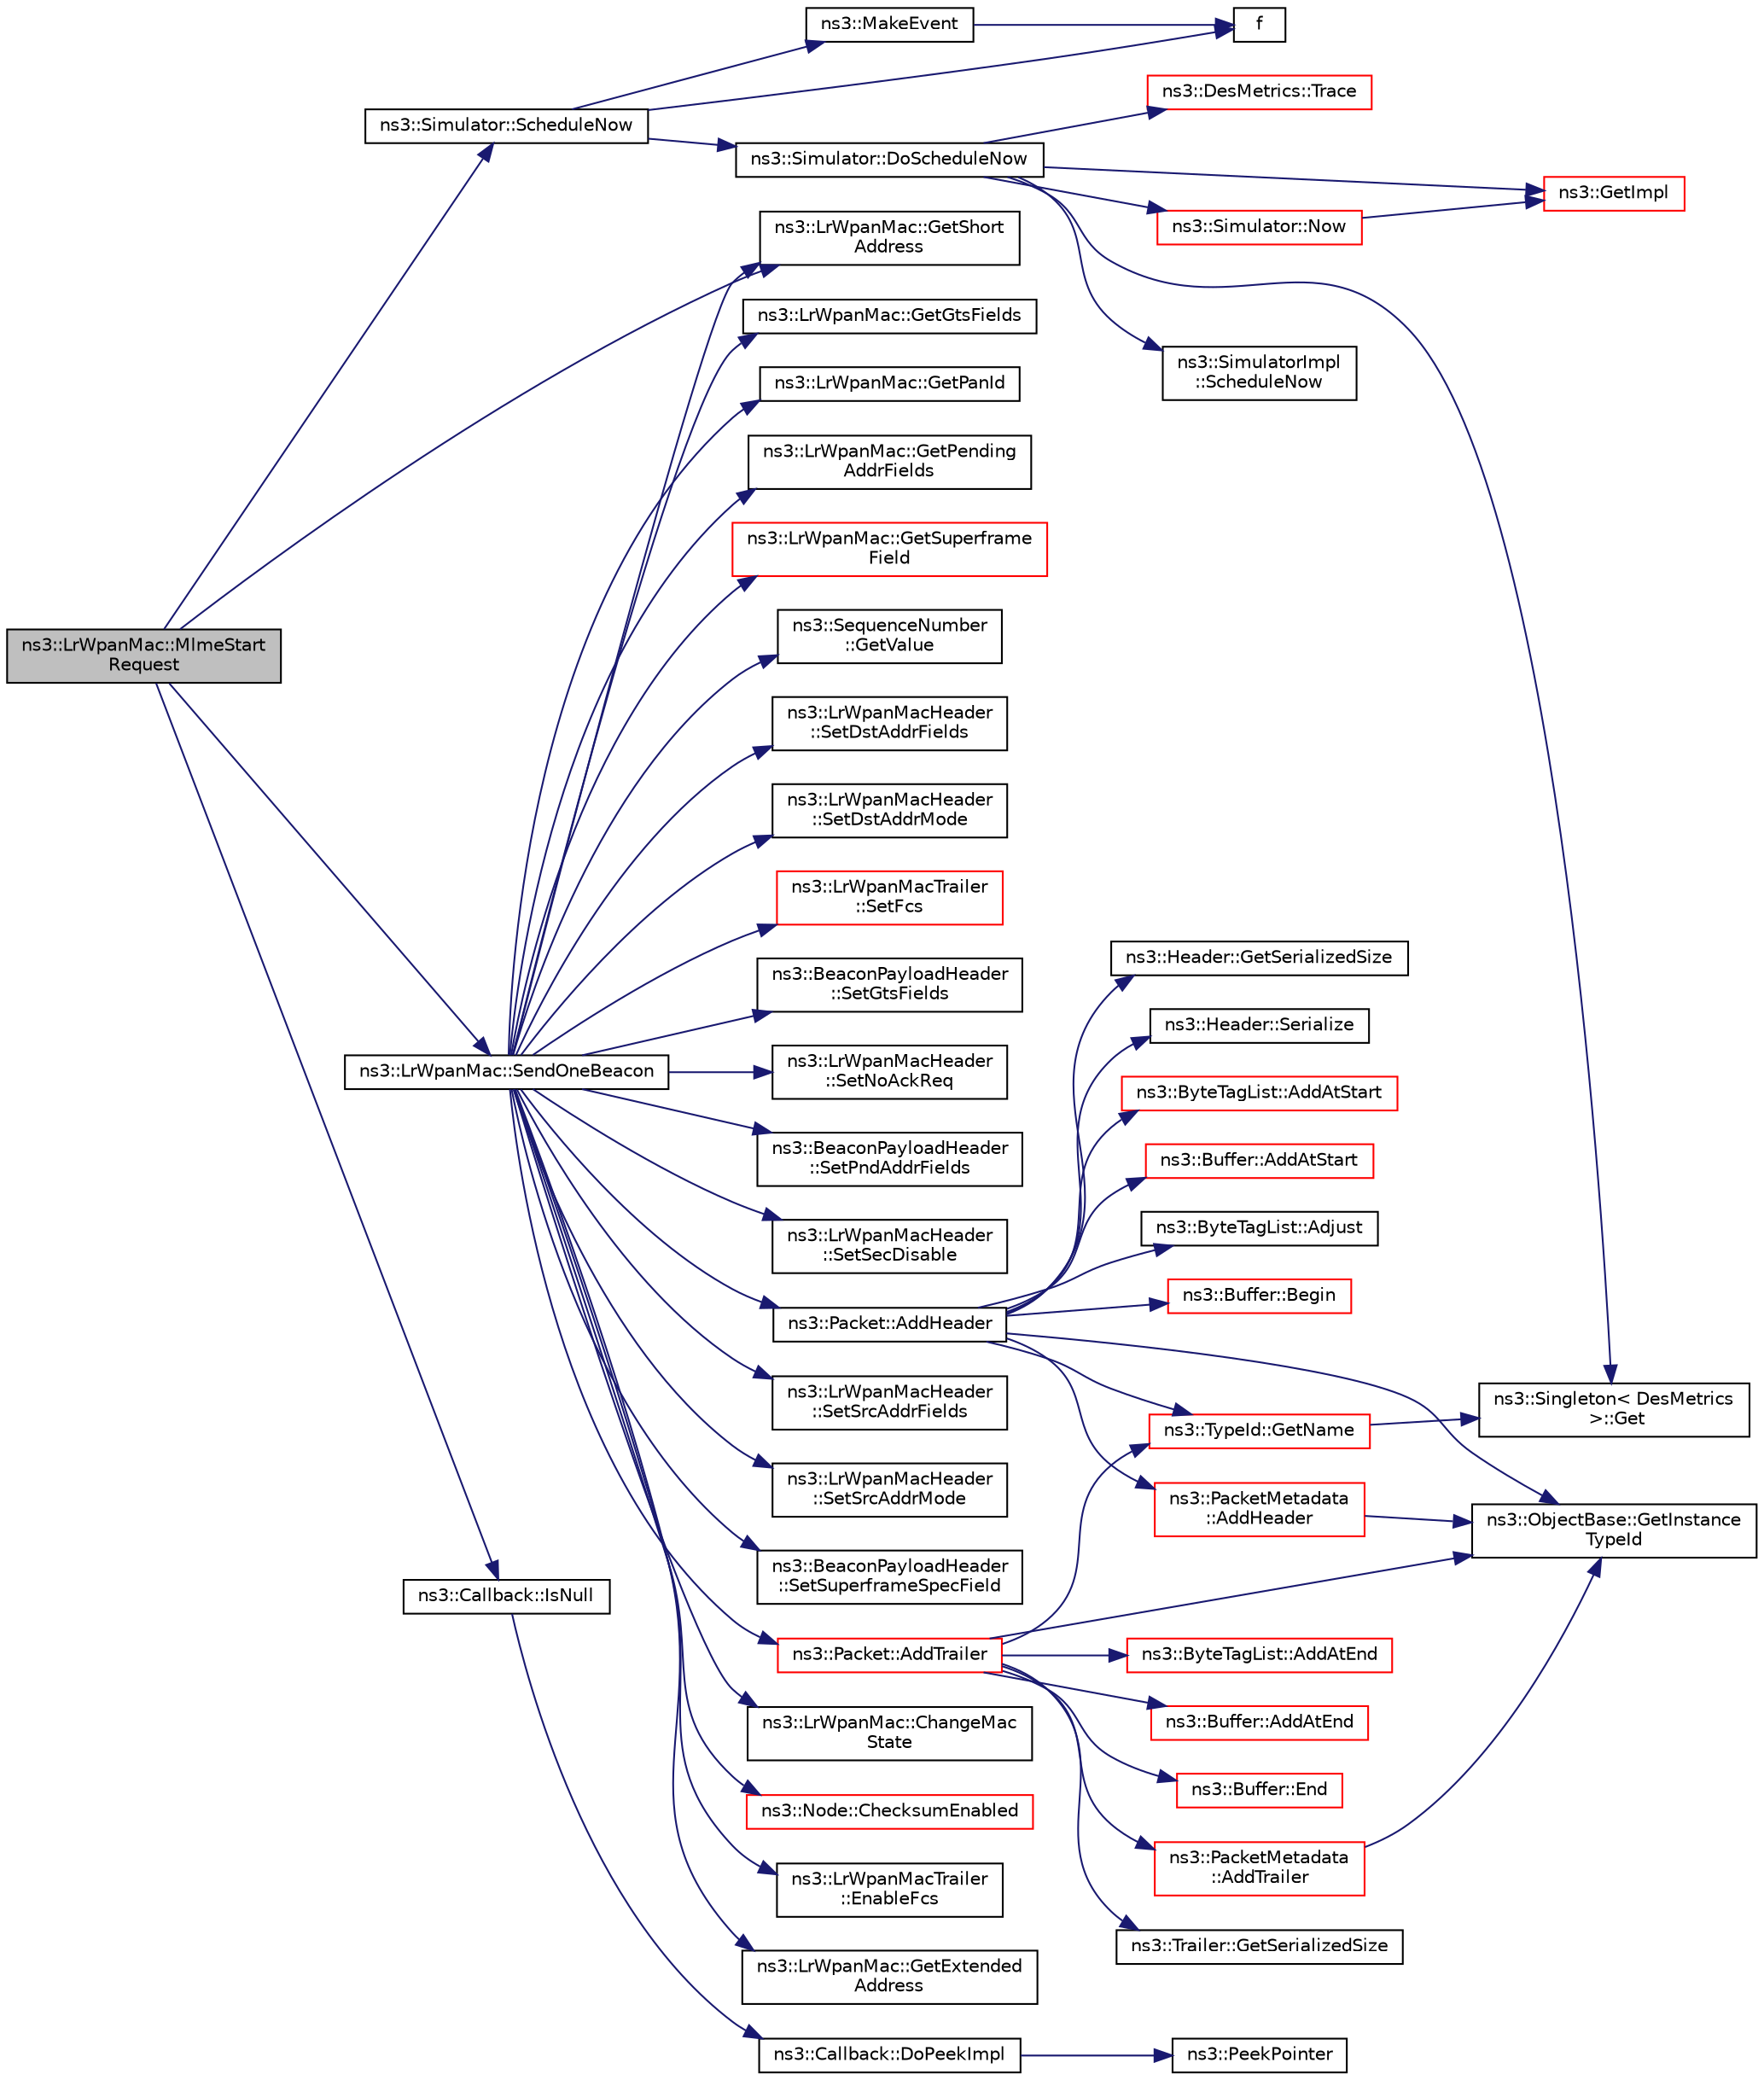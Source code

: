 digraph "ns3::LrWpanMac::MlmeStartRequest"
{
 // LATEX_PDF_SIZE
  edge [fontname="Helvetica",fontsize="10",labelfontname="Helvetica",labelfontsize="10"];
  node [fontname="Helvetica",fontsize="10",shape=record];
  rankdir="LR";
  Node1 [label="ns3::LrWpanMac::MlmeStart\lRequest",height=0.2,width=0.4,color="black", fillcolor="grey75", style="filled", fontcolor="black",tooltip="IEEE 802.15.4-2006, section 7.1.14.1 MLME-START.request Request to allow a PAN coordinator to initiat..."];
  Node1 -> Node2 [color="midnightblue",fontsize="10",style="solid",fontname="Helvetica"];
  Node2 [label="ns3::LrWpanMac::GetShort\lAddress",height=0.2,width=0.4,color="black", fillcolor="white", style="filled",URL="$classns3_1_1_lr_wpan_mac.html#a095fa434b0cebab3255d48bbda7136a3",tooltip="Get the short address of this MAC."];
  Node1 -> Node3 [color="midnightblue",fontsize="10",style="solid",fontname="Helvetica"];
  Node3 [label="ns3::Callback::IsNull",height=0.2,width=0.4,color="black", fillcolor="white", style="filled",URL="$classns3_1_1_callback.html#a42eb007ca42c35b96daa497d6d42d5f2",tooltip="Check for null implementation."];
  Node3 -> Node4 [color="midnightblue",fontsize="10",style="solid",fontname="Helvetica"];
  Node4 [label="ns3::Callback::DoPeekImpl",height=0.2,width=0.4,color="black", fillcolor="white", style="filled",URL="$classns3_1_1_callback.html#a82de10d58e899c61aec3867f9b1f2f33",tooltip=" "];
  Node4 -> Node5 [color="midnightblue",fontsize="10",style="solid",fontname="Helvetica"];
  Node5 [label="ns3::PeekPointer",height=0.2,width=0.4,color="black", fillcolor="white", style="filled",URL="$namespacens3.html#af2a7557fe9afdd98d8f6f8f6e412cf5a",tooltip=" "];
  Node1 -> Node6 [color="midnightblue",fontsize="10",style="solid",fontname="Helvetica"];
  Node6 [label="ns3::Simulator::ScheduleNow",height=0.2,width=0.4,color="black", fillcolor="white", style="filled",URL="$classns3_1_1_simulator.html#ab8a8b58feaa12f531175df5fd355c362",tooltip="Schedule an event to expire Now."];
  Node6 -> Node7 [color="midnightblue",fontsize="10",style="solid",fontname="Helvetica"];
  Node7 [label="ns3::Simulator::DoScheduleNow",height=0.2,width=0.4,color="black", fillcolor="white", style="filled",URL="$classns3_1_1_simulator.html#a9377ee62d67f7923318c4313a3b285f8",tooltip="Implementation of the various ScheduleNow methods."];
  Node7 -> Node8 [color="midnightblue",fontsize="10",style="solid",fontname="Helvetica"];
  Node8 [label="ns3::Singleton\< DesMetrics\l \>::Get",height=0.2,width=0.4,color="black", fillcolor="white", style="filled",URL="$classns3_1_1_singleton.html#a80a2cd3c25a27ea72add7a9f7a141ffa",tooltip="Get a pointer to the singleton instance."];
  Node7 -> Node9 [color="midnightblue",fontsize="10",style="solid",fontname="Helvetica"];
  Node9 [label="ns3::GetImpl",height=0.2,width=0.4,color="red", fillcolor="white", style="filled",URL="$group__simulator.html#ga42eb4eddad41528d4d99794a3dae3fd0",tooltip="Get the SimulatorImpl singleton."];
  Node7 -> Node45 [color="midnightblue",fontsize="10",style="solid",fontname="Helvetica"];
  Node45 [label="ns3::Simulator::Now",height=0.2,width=0.4,color="red", fillcolor="white", style="filled",URL="$classns3_1_1_simulator.html#ac3178fa975b419f7875e7105be122800",tooltip="Return the current simulation virtual time."];
  Node45 -> Node9 [color="midnightblue",fontsize="10",style="solid",fontname="Helvetica"];
  Node7 -> Node59 [color="midnightblue",fontsize="10",style="solid",fontname="Helvetica"];
  Node59 [label="ns3::SimulatorImpl\l::ScheduleNow",height=0.2,width=0.4,color="black", fillcolor="white", style="filled",URL="$classns3_1_1_simulator_impl.html#a9889e663af5245c5624c35611a9db948",tooltip="Schedule an event to run at the current virtual time."];
  Node7 -> Node60 [color="midnightblue",fontsize="10",style="solid",fontname="Helvetica"];
  Node60 [label="ns3::DesMetrics::Trace",height=0.2,width=0.4,color="red", fillcolor="white", style="filled",URL="$classns3_1_1_des_metrics.html#ab7c6c097412d0398affbc9f8d2643160",tooltip="Trace an event to self at the time it is scheduled."];
  Node6 -> Node67 [color="midnightblue",fontsize="10",style="solid",fontname="Helvetica"];
  Node67 [label="f",height=0.2,width=0.4,color="black", fillcolor="white", style="filled",URL="$80211b_8c.html#ae7ffc1a8f84fa47a0812b2f2b9627132",tooltip=" "];
  Node6 -> Node68 [color="midnightblue",fontsize="10",style="solid",fontname="Helvetica"];
  Node68 [label="ns3::MakeEvent",height=0.2,width=0.4,color="black", fillcolor="white", style="filled",URL="$group__makeeventfnptr.html#ga289a28a2497c18a9bd299e5e2014094b",tooltip="Make an EventImpl from a function pointer taking varying numbers of arguments."];
  Node68 -> Node67 [color="midnightblue",fontsize="10",style="solid",fontname="Helvetica"];
  Node1 -> Node69 [color="midnightblue",fontsize="10",style="solid",fontname="Helvetica"];
  Node69 [label="ns3::LrWpanMac::SendOneBeacon",height=0.2,width=0.4,color="black", fillcolor="white", style="filled",URL="$classns3_1_1_lr_wpan_mac.html#a1e33a2a8f1614f73cfa1ef2632a69bc3",tooltip="Called to send a single beacon frame."];
  Node69 -> Node70 [color="midnightblue",fontsize="10",style="solid",fontname="Helvetica"];
  Node70 [label="ns3::Packet::AddHeader",height=0.2,width=0.4,color="black", fillcolor="white", style="filled",URL="$classns3_1_1_packet.html#a465108c595a0bc592095cbcab1832ed8",tooltip="Add header to this packet."];
  Node70 -> Node71 [color="midnightblue",fontsize="10",style="solid",fontname="Helvetica"];
  Node71 [label="ns3::ByteTagList::AddAtStart",height=0.2,width=0.4,color="red", fillcolor="white", style="filled",URL="$classns3_1_1_byte_tag_list.html#acb4563fbe4299c55af41ba7a166b71d5",tooltip="Make sure that all offsets are bigger than prependOffset which represents the location where new byte..."];
  Node70 -> Node77 [color="midnightblue",fontsize="10",style="solid",fontname="Helvetica"];
  Node77 [label="ns3::Buffer::AddAtStart",height=0.2,width=0.4,color="red", fillcolor="white", style="filled",URL="$classns3_1_1_buffer.html#a8abd8164c3671d3dadc98fc66fade7b1",tooltip=" "];
  Node70 -> Node87 [color="midnightblue",fontsize="10",style="solid",fontname="Helvetica"];
  Node87 [label="ns3::PacketMetadata\l::AddHeader",height=0.2,width=0.4,color="red", fillcolor="white", style="filled",URL="$classns3_1_1_packet_metadata.html#abdce736c4c5f647242f0808c0d2f9249",tooltip="Add an header."];
  Node87 -> Node22 [color="midnightblue",fontsize="10",style="solid",fontname="Helvetica"];
  Node22 [label="ns3::ObjectBase::GetInstance\lTypeId",height=0.2,width=0.4,color="black", fillcolor="white", style="filled",URL="$classns3_1_1_object_base.html#abe5b43a6f5b99a92a4c3122db31f06fb",tooltip="Get the most derived TypeId for this Object."];
  Node70 -> Node105 [color="midnightblue",fontsize="10",style="solid",fontname="Helvetica"];
  Node105 [label="ns3::ByteTagList::Adjust",height=0.2,width=0.4,color="black", fillcolor="white", style="filled",URL="$classns3_1_1_byte_tag_list.html#a1fec06d7e6daaf8039cf2a148e4090f2",tooltip="Adjust the offsets stored internally by the adjustment delta."];
  Node70 -> Node106 [color="midnightblue",fontsize="10",style="solid",fontname="Helvetica"];
  Node106 [label="ns3::Buffer::Begin",height=0.2,width=0.4,color="red", fillcolor="white", style="filled",URL="$classns3_1_1_buffer.html#acb977a0179de9abe4e295ce22023b4ca",tooltip=" "];
  Node70 -> Node22 [color="midnightblue",fontsize="10",style="solid",fontname="Helvetica"];
  Node70 -> Node18 [color="midnightblue",fontsize="10",style="solid",fontname="Helvetica"];
  Node18 [label="ns3::TypeId::GetName",height=0.2,width=0.4,color="red", fillcolor="white", style="filled",URL="$classns3_1_1_type_id.html#abc4965475a579c2afdc668d7a7d58374",tooltip="Get the name."];
  Node18 -> Node8 [color="midnightblue",fontsize="10",style="solid",fontname="Helvetica"];
  Node70 -> Node107 [color="midnightblue",fontsize="10",style="solid",fontname="Helvetica"];
  Node107 [label="ns3::Header::GetSerializedSize",height=0.2,width=0.4,color="black", fillcolor="white", style="filled",URL="$classns3_1_1_header.html#a6ef0497eabc1b1fb0ad42738eb73f934",tooltip=" "];
  Node70 -> Node108 [color="midnightblue",fontsize="10",style="solid",fontname="Helvetica"];
  Node108 [label="ns3::Header::Serialize",height=0.2,width=0.4,color="black", fillcolor="white", style="filled",URL="$classns3_1_1_header.html#afb61f1aac69ff8349a6bfe521fab5404",tooltip=" "];
  Node69 -> Node109 [color="midnightblue",fontsize="10",style="solid",fontname="Helvetica"];
  Node109 [label="ns3::Packet::AddTrailer",height=0.2,width=0.4,color="red", fillcolor="white", style="filled",URL="$classns3_1_1_packet.html#ae26b490c30ae5bc98be5181ec6e06db8",tooltip="Add trailer to this packet."];
  Node109 -> Node110 [color="midnightblue",fontsize="10",style="solid",fontname="Helvetica"];
  Node110 [label="ns3::ByteTagList::AddAtEnd",height=0.2,width=0.4,color="red", fillcolor="white", style="filled",URL="$classns3_1_1_byte_tag_list.html#a0d8aa9cf6aaf856eb08d4f4a01f38446",tooltip="Make sure that all offsets are smaller than appendOffset which represents the location where new byte..."];
  Node109 -> Node111 [color="midnightblue",fontsize="10",style="solid",fontname="Helvetica"];
  Node111 [label="ns3::Buffer::AddAtEnd",height=0.2,width=0.4,color="red", fillcolor="white", style="filled",URL="$classns3_1_1_buffer.html#a92dd87809af24fb10696fee9a9cb56cf",tooltip=" "];
  Node109 -> Node113 [color="midnightblue",fontsize="10",style="solid",fontname="Helvetica"];
  Node113 [label="ns3::PacketMetadata\l::AddTrailer",height=0.2,width=0.4,color="red", fillcolor="white", style="filled",URL="$classns3_1_1_packet_metadata.html#afd698b5f0ce0e9f498fff8a6915837c5",tooltip="Add a trailer."];
  Node113 -> Node22 [color="midnightblue",fontsize="10",style="solid",fontname="Helvetica"];
  Node109 -> Node115 [color="midnightblue",fontsize="10",style="solid",fontname="Helvetica"];
  Node115 [label="ns3::Buffer::End",height=0.2,width=0.4,color="red", fillcolor="white", style="filled",URL="$classns3_1_1_buffer.html#abad1405368fbdd7ee25568624cb45e2e",tooltip=" "];
  Node109 -> Node22 [color="midnightblue",fontsize="10",style="solid",fontname="Helvetica"];
  Node109 -> Node18 [color="midnightblue",fontsize="10",style="solid",fontname="Helvetica"];
  Node109 -> Node116 [color="midnightblue",fontsize="10",style="solid",fontname="Helvetica"];
  Node116 [label="ns3::Trailer::GetSerializedSize",height=0.2,width=0.4,color="black", fillcolor="white", style="filled",URL="$classns3_1_1_trailer.html#a6af7be196bad576c3601e267b0637ff7",tooltip=" "];
  Node69 -> Node120 [color="midnightblue",fontsize="10",style="solid",fontname="Helvetica"];
  Node120 [label="ns3::LrWpanMac::ChangeMac\lState",height=0.2,width=0.4,color="black", fillcolor="white", style="filled",URL="$classns3_1_1_lr_wpan_mac.html#a9218b72b6b4326ae606de4a74a82ab6d",tooltip="Change the current MAC state to the given new state."];
  Node69 -> Node121 [color="midnightblue",fontsize="10",style="solid",fontname="Helvetica"];
  Node121 [label="ns3::Node::ChecksumEnabled",height=0.2,width=0.4,color="red", fillcolor="white", style="filled",URL="$classns3_1_1_node.html#a0515bfe9a3aeb6605d657ba855699815",tooltip=" "];
  Node69 -> Node123 [color="midnightblue",fontsize="10",style="solid",fontname="Helvetica"];
  Node123 [label="ns3::LrWpanMacTrailer\l::EnableFcs",height=0.2,width=0.4,color="black", fillcolor="white", style="filled",URL="$classns3_1_1_lr_wpan_mac_trailer.html#ade854ac8fcf338673c01c205b693ecfc",tooltip="Enable or disable FCS calculation for this trailer."];
  Node69 -> Node124 [color="midnightblue",fontsize="10",style="solid",fontname="Helvetica"];
  Node124 [label="ns3::LrWpanMac::GetExtended\lAddress",height=0.2,width=0.4,color="black", fillcolor="white", style="filled",URL="$classns3_1_1_lr_wpan_mac.html#ab7e7a600235f6e3f9a809ef5d558e590",tooltip="Get the extended address of this MAC."];
  Node69 -> Node125 [color="midnightblue",fontsize="10",style="solid",fontname="Helvetica"];
  Node125 [label="ns3::LrWpanMac::GetGtsFields",height=0.2,width=0.4,color="black", fillcolor="white", style="filled",URL="$classns3_1_1_lr_wpan_mac.html#aa0250c8911bf2bf87dbd4563eb75880f",tooltip="Constructs the Guaranteed Time Slots (GTS) Fields from local information The GTS Fields are part of t..."];
  Node69 -> Node126 [color="midnightblue",fontsize="10",style="solid",fontname="Helvetica"];
  Node126 [label="ns3::LrWpanMac::GetPanId",height=0.2,width=0.4,color="black", fillcolor="white", style="filled",URL="$classns3_1_1_lr_wpan_mac.html#a3b5e9f1fe39ff8899f110818441b8823",tooltip="Get the PAN id used by this MAC."];
  Node69 -> Node127 [color="midnightblue",fontsize="10",style="solid",fontname="Helvetica"];
  Node127 [label="ns3::LrWpanMac::GetPending\lAddrFields",height=0.2,width=0.4,color="black", fillcolor="white", style="filled",URL="$classns3_1_1_lr_wpan_mac.html#afa8a5ed3eeb3f24c181b6857e6b34e2c",tooltip="Constructs Pending Address Fields from the local information, the Pending Address Fields are part of ..."];
  Node69 -> Node2 [color="midnightblue",fontsize="10",style="solid",fontname="Helvetica"];
  Node69 -> Node128 [color="midnightblue",fontsize="10",style="solid",fontname="Helvetica"];
  Node128 [label="ns3::LrWpanMac::GetSuperframe\lField",height=0.2,width=0.4,color="red", fillcolor="white", style="filled",URL="$classns3_1_1_lr_wpan_mac.html#a7378562eda67a36b7ae932e539bda5e3",tooltip="Constructs a Superframe specification field from the local information, the superframe Specification ..."];
  Node69 -> Node134 [color="midnightblue",fontsize="10",style="solid",fontname="Helvetica"];
  Node134 [label="ns3::SequenceNumber\l::GetValue",height=0.2,width=0.4,color="black", fillcolor="white", style="filled",URL="$classns3_1_1_sequence_number.html#ac16a0b2c43ad7e157edb610e858b309f",tooltip="Extracts the numeric value of the sequence number."];
  Node69 -> Node135 [color="midnightblue",fontsize="10",style="solid",fontname="Helvetica"];
  Node135 [label="ns3::LrWpanMacHeader\l::SetDstAddrFields",height=0.2,width=0.4,color="black", fillcolor="white", style="filled",URL="$classns3_1_1_lr_wpan_mac_header.html#a7e24381d259bd877cf8f44fc10524272",tooltip="Set Destination address fields."];
  Node69 -> Node136 [color="midnightblue",fontsize="10",style="solid",fontname="Helvetica"];
  Node136 [label="ns3::LrWpanMacHeader\l::SetDstAddrMode",height=0.2,width=0.4,color="black", fillcolor="white", style="filled",URL="$classns3_1_1_lr_wpan_mac_header.html#a8513915d98840c7e2dae25c7f69b71ad",tooltip="Set the Destination address mode."];
  Node69 -> Node137 [color="midnightblue",fontsize="10",style="solid",fontname="Helvetica"];
  Node137 [label="ns3::LrWpanMacTrailer\l::SetFcs",height=0.2,width=0.4,color="red", fillcolor="white", style="filled",URL="$classns3_1_1_lr_wpan_mac_trailer.html#aac760c67e24c886640dd552fa5b92d4e",tooltip="Calculate and set the FCS value based on the given packet."];
  Node69 -> Node139 [color="midnightblue",fontsize="10",style="solid",fontname="Helvetica"];
  Node139 [label="ns3::BeaconPayloadHeader\l::SetGtsFields",height=0.2,width=0.4,color="black", fillcolor="white", style="filled",URL="$classns3_1_1_beacon_payload_header.html#aaa7ea8a2310e9c134eff076608670e3e",tooltip="Set the superframe Guaranteed Time Slot (GTS) fields to the beacon payload header."];
  Node69 -> Node140 [color="midnightblue",fontsize="10",style="solid",fontname="Helvetica"];
  Node140 [label="ns3::LrWpanMacHeader\l::SetNoAckReq",height=0.2,width=0.4,color="black", fillcolor="white", style="filled",URL="$classns3_1_1_lr_wpan_mac_header.html#a00a595a39fa838159d1b49732d5d5e13",tooltip="Set the Frame Control field \"Ack. Request\" bit to false."];
  Node69 -> Node141 [color="midnightblue",fontsize="10",style="solid",fontname="Helvetica"];
  Node141 [label="ns3::BeaconPayloadHeader\l::SetPndAddrFields",height=0.2,width=0.4,color="black", fillcolor="white", style="filled",URL="$classns3_1_1_beacon_payload_header.html#ac2541198c8c1b12014241b45b68a10de",tooltip="Set the superframe Pending Address fields to the beacon payload header."];
  Node69 -> Node142 [color="midnightblue",fontsize="10",style="solid",fontname="Helvetica"];
  Node142 [label="ns3::LrWpanMacHeader\l::SetSecDisable",height=0.2,width=0.4,color="black", fillcolor="white", style="filled",URL="$classns3_1_1_lr_wpan_mac_header.html#acc5e51156ce28e540d2def4ef0d108f4",tooltip="Set the Frame Control field \"Security Enabled\" bit to false."];
  Node69 -> Node143 [color="midnightblue",fontsize="10",style="solid",fontname="Helvetica"];
  Node143 [label="ns3::LrWpanMacHeader\l::SetSrcAddrFields",height=0.2,width=0.4,color="black", fillcolor="white", style="filled",URL="$classns3_1_1_lr_wpan_mac_header.html#a5539aecd5c677aabf7e8040596dcbbc4",tooltip="Set Source address fields."];
  Node69 -> Node144 [color="midnightblue",fontsize="10",style="solid",fontname="Helvetica"];
  Node144 [label="ns3::LrWpanMacHeader\l::SetSrcAddrMode",height=0.2,width=0.4,color="black", fillcolor="white", style="filled",URL="$classns3_1_1_lr_wpan_mac_header.html#a3e0400af0ee70cf00d6d1373d9b02bc9",tooltip="Set the Source address mode."];
  Node69 -> Node145 [color="midnightblue",fontsize="10",style="solid",fontname="Helvetica"];
  Node145 [label="ns3::BeaconPayloadHeader\l::SetSuperframeSpecField",height=0.2,width=0.4,color="black", fillcolor="white", style="filled",URL="$classns3_1_1_beacon_payload_header.html#a981076920805b1b8d97667677982ab75",tooltip="Set the superframe specification field to the beacon payload header."];
}
